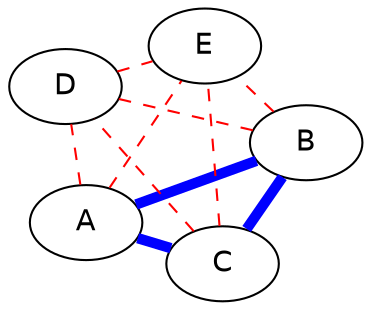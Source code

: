 graph Quorum {
        bgcolor="transparent";
        node [fontname="Helvetica"];
        layout=fdp;
                
        Node1 [label="A"];
        Node2 [label="B"];
        Node3 [label="C"];
        Node4 [label="D"];
        Node5 [label="E"];
        
        {
                edge [penwidth=5, color=blue];

                Node1 -- Node2;
                Node1 -- Node3;
                Node2 -- Node3;               
        }
             
        {
                edge [color=red, style=dashed];

                Node1 -- Node4;
                Node1 -- Node5;
                Node2 -- Node4;
                Node2 -- Node5;
                Node3 -- Node4;                
                Node3 -- Node5;               
                Node4 -- Node5;                
}
}
